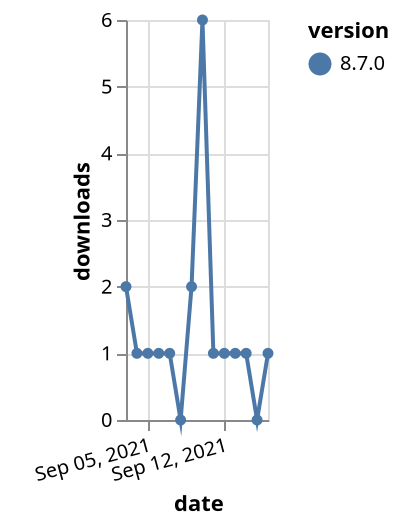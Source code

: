 {"$schema": "https://vega.github.io/schema/vega-lite/v5.json", "description": "A simple bar chart with embedded data.", "data": {"values": [{"date": "2021-09-03", "total": 522, "delta": 2, "version": "8.7.0"}, {"date": "2021-09-04", "total": 523, "delta": 1, "version": "8.7.0"}, {"date": "2021-09-05", "total": 524, "delta": 1, "version": "8.7.0"}, {"date": "2021-09-06", "total": 525, "delta": 1, "version": "8.7.0"}, {"date": "2021-09-07", "total": 526, "delta": 1, "version": "8.7.0"}, {"date": "2021-09-08", "total": 526, "delta": 0, "version": "8.7.0"}, {"date": "2021-09-09", "total": 528, "delta": 2, "version": "8.7.0"}, {"date": "2021-09-10", "total": 534, "delta": 6, "version": "8.7.0"}, {"date": "2021-09-11", "total": 535, "delta": 1, "version": "8.7.0"}, {"date": "2021-09-12", "total": 536, "delta": 1, "version": "8.7.0"}, {"date": "2021-09-13", "total": 537, "delta": 1, "version": "8.7.0"}, {"date": "2021-09-14", "total": 538, "delta": 1, "version": "8.7.0"}, {"date": "2021-09-15", "total": 538, "delta": 0, "version": "8.7.0"}, {"date": "2021-09-16", "total": 539, "delta": 1, "version": "8.7.0"}]}, "width": "container", "mark": {"type": "line", "point": {"filled": true}}, "encoding": {"x": {"field": "date", "type": "temporal", "timeUnit": "yearmonthdate", "title": "date", "axis": {"labelAngle": -15}}, "y": {"field": "delta", "type": "quantitative", "title": "downloads"}, "color": {"field": "version", "type": "nominal"}, "tooltip": {"field": "delta"}}}